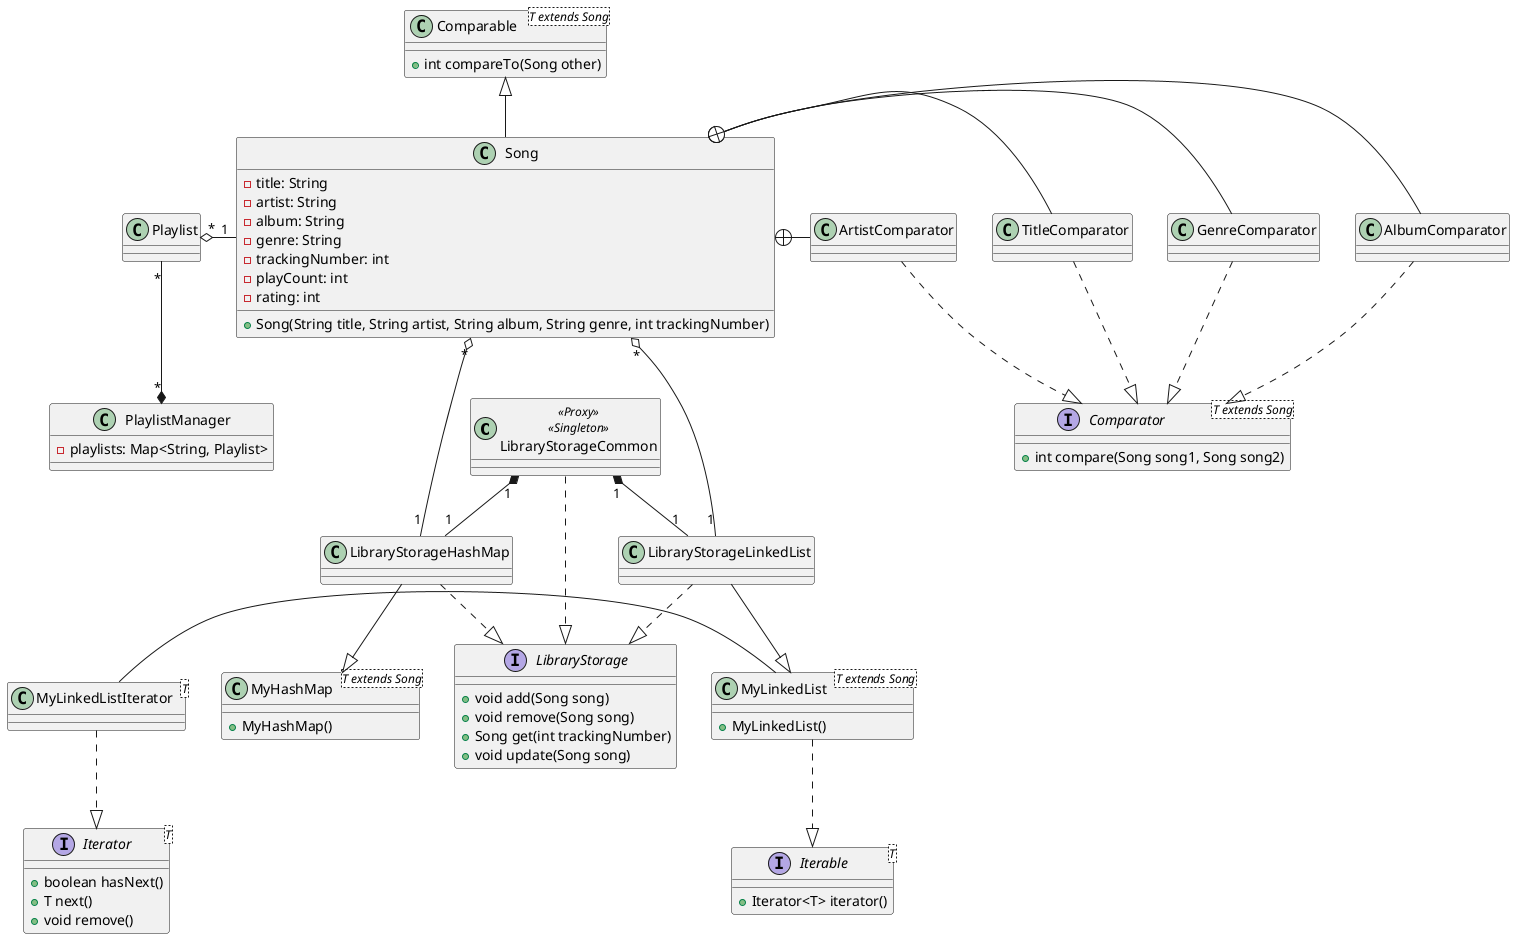 @startuml

'Relationships
LibraryStorageCommon "1" *-- "1" LibraryStorageLinkedList
LibraryStorageCommon "1" *-- "1" LibraryStorageHashMap
LibraryStorageCommon ..|> LibraryStorage

MyLinkedListIterator - MyLinkedList
MyLinkedListIterator ..|> Iterator
MyLinkedList ..|> Iterable

Playlist "*" --* "*" PlaylistManager
Playlist "*" o- "1" Song

LibraryStorageHashMap ..|> LibraryStorage
LibraryStorageHashMap --|> MyHashMap
Song "*" o--- "1" LibraryStorageHashMap

LibraryStorageLinkedList ..|> LibraryStorage
LibraryStorageLinkedList --|> MyLinkedList
Song "*" o--- "1" LibraryStorageLinkedList

Comparable <|-- Song

TitleComparator ..|> Comparator
Song +- TitleComparator
ArtistComparator ..|> Comparator
Song +- ArtistComparator
AlbumComparator ..|> Comparator
Song +- AlbumComparator
GenreComparator ..|> Comparator
Song +- GenreComparator


class Comparable<T extends Song> {
    + int compareTo(Song other)
}

interface Comparator<T extends Song> {
    + int compare(Song song1, Song song2)
}

class LibraryStorageCommon <<Proxy>> <<Singleton>>

interface LibraryStorage {
    + void add(Song song)
    + void remove(Song song)
    + Song get(int trackingNumber)
    + void update(Song song)
}

'Linked list
class LibraryStorageLinkedList

class MyLinkedList<T extends Song> {
    + MyLinkedList()
}

class MyLinkedListIterator<T>

interface Iterable<T> {
    + Iterator<T> iterator()
}

interface Iterator<T> {
    + boolean hasNext()
    + T next()
    + void remove()
}

'Hash map

class LibraryStorageHashMap

class MyHashMap<T extends Song> {
    + MyHashMap()
}

'Song

class Song {
    - title: String
    - artist: String
    - album: String
    - genre: String
    - trackingNumber: int
    - playCount: int
    - rating: int
    + Song(String title, String artist, String album, String genre, int trackingNumber)
}

'Playlists

class PlaylistManager {
    - playlists: Map<String, Playlist>
}

@enduml
